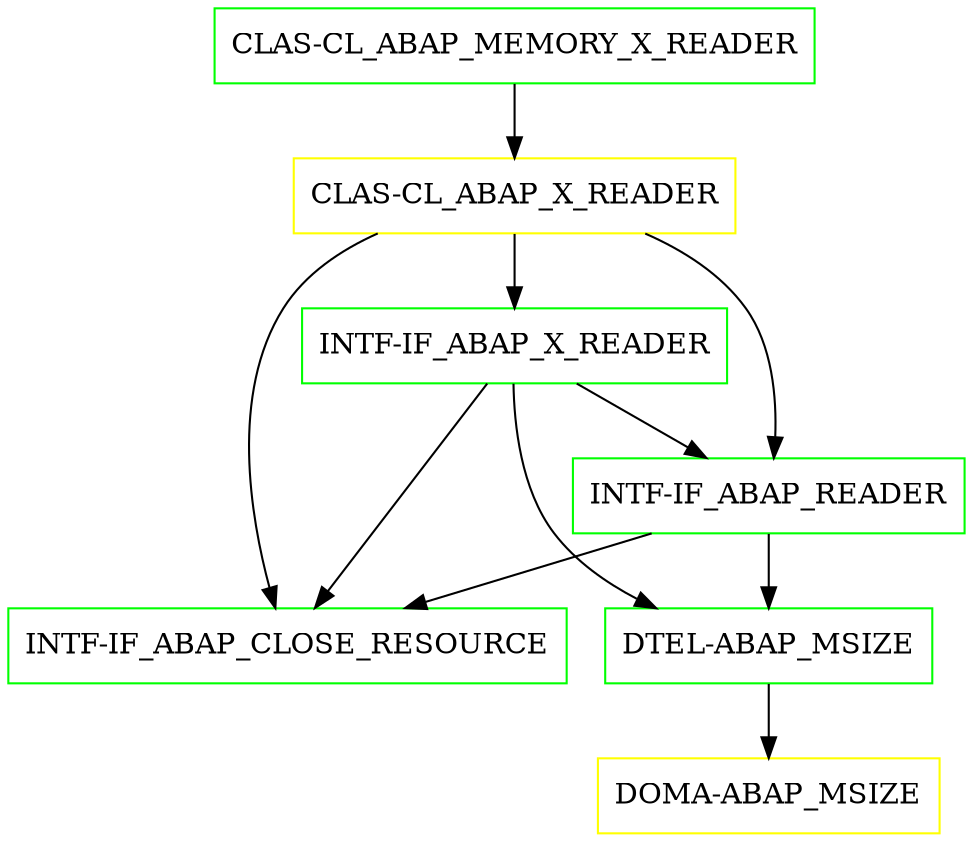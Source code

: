 digraph G {
  "CLAS-CL_ABAP_MEMORY_X_READER" [shape=box,color=green];
  "CLAS-CL_ABAP_X_READER" [shape=box,color=yellow,URL="./CLAS_CL_ABAP_X_READER.html"];
  "INTF-IF_ABAP_X_READER" [shape=box,color=green,URL="./INTF_IF_ABAP_X_READER.html"];
  "INTF-IF_ABAP_READER" [shape=box,color=green,URL="./INTF_IF_ABAP_READER.html"];
  "INTF-IF_ABAP_CLOSE_RESOURCE" [shape=box,color=green,URL="./INTF_IF_ABAP_CLOSE_RESOURCE.html"];
  "DTEL-ABAP_MSIZE" [shape=box,color=green,URL="./DTEL_ABAP_MSIZE.html"];
  "DOMA-ABAP_MSIZE" [shape=box,color=yellow,URL="./DOMA_ABAP_MSIZE.html"];
  "CLAS-CL_ABAP_MEMORY_X_READER" -> "CLAS-CL_ABAP_X_READER";
  "CLAS-CL_ABAP_X_READER" -> "INTF-IF_ABAP_CLOSE_RESOURCE";
  "CLAS-CL_ABAP_X_READER" -> "INTF-IF_ABAP_READER";
  "CLAS-CL_ABAP_X_READER" -> "INTF-IF_ABAP_X_READER";
  "INTF-IF_ABAP_X_READER" -> "DTEL-ABAP_MSIZE";
  "INTF-IF_ABAP_X_READER" -> "INTF-IF_ABAP_CLOSE_RESOURCE";
  "INTF-IF_ABAP_X_READER" -> "INTF-IF_ABAP_READER";
  "INTF-IF_ABAP_READER" -> "DTEL-ABAP_MSIZE";
  "INTF-IF_ABAP_READER" -> "INTF-IF_ABAP_CLOSE_RESOURCE";
  "DTEL-ABAP_MSIZE" -> "DOMA-ABAP_MSIZE";
}
